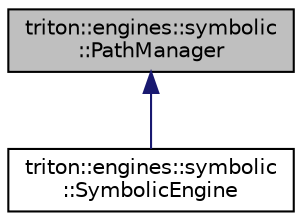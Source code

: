 digraph "triton::engines::symbolic::PathManager"
{
  edge [fontname="Helvetica",fontsize="10",labelfontname="Helvetica",labelfontsize="10"];
  node [fontname="Helvetica",fontsize="10",shape=record];
  Node0 [label="triton::engines::symbolic\l::PathManager",height=0.2,width=0.4,color="black", fillcolor="grey75", style="filled", fontcolor="black"];
  Node0 -> Node1 [dir="back",color="midnightblue",fontsize="10",style="solid",fontname="Helvetica"];
  Node1 [label="triton::engines::symbolic\l::SymbolicEngine",height=0.2,width=0.4,color="black", fillcolor="white", style="filled",URL="$classtriton_1_1engines_1_1symbolic_1_1SymbolicEngine.html",tooltip="The symbolic engine class. "];
}
